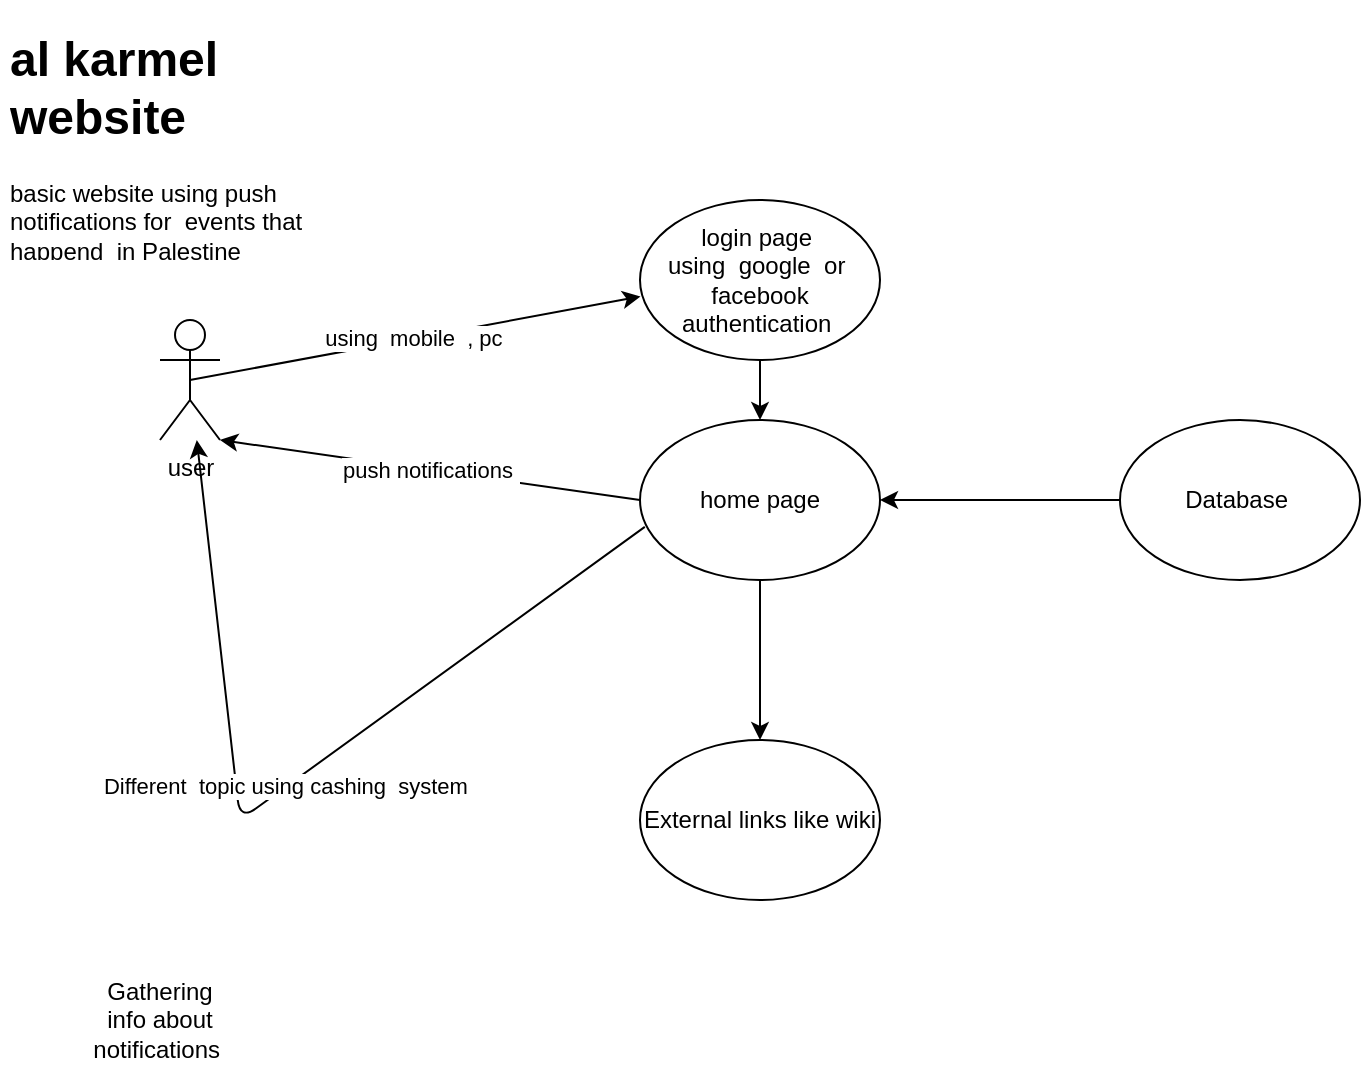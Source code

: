 <mxfile version="14.8.3" type="github">
  <diagram id="KmYJ1_ME1aB9ts054jpT" name="Page-1">
    <mxGraphModel dx="818" dy="509" grid="1" gridSize="10" guides="1" tooltips="1" connect="1" arrows="1" fold="1" page="1" pageScale="1" pageWidth="850" pageHeight="1100" math="0" shadow="0">
      <root>
        <mxCell id="0" />
        <mxCell id="1" parent="0" />
        <mxCell id="2hsHY03kByNTGnTwhIgF-1" value="user" style="shape=umlActor;verticalLabelPosition=bottom;verticalAlign=top;html=1;outlineConnect=0;" vertex="1" parent="1">
          <mxGeometry x="150" y="300" width="30" height="60" as="geometry" />
        </mxCell>
        <mxCell id="2hsHY03kByNTGnTwhIgF-2" value="using&amp;nbsp; mobile&amp;nbsp; , pc&amp;nbsp;" style="endArrow=classic;html=1;entryX=0.002;entryY=0.603;entryDx=0;entryDy=0;entryPerimeter=0;exitX=0.5;exitY=0.5;exitDx=0;exitDy=0;exitPerimeter=0;" edge="1" parent="1" source="2hsHY03kByNTGnTwhIgF-1" target="2hsHY03kByNTGnTwhIgF-4">
          <mxGeometry width="50" height="50" relative="1" as="geometry">
            <mxPoint x="400" y="400" as="sourcePoint" />
            <mxPoint x="400" y="280" as="targetPoint" />
          </mxGeometry>
        </mxCell>
        <mxCell id="2hsHY03kByNTGnTwhIgF-3" value="home page" style="ellipse;whiteSpace=wrap;html=1;" vertex="1" parent="1">
          <mxGeometry x="390" y="350" width="120" height="80" as="geometry" />
        </mxCell>
        <mxCell id="2hsHY03kByNTGnTwhIgF-4" value="login page&amp;nbsp;&lt;br&gt;using&amp;nbsp; google&amp;nbsp; or&amp;nbsp; facebook authentication&amp;nbsp;" style="ellipse;whiteSpace=wrap;html=1;" vertex="1" parent="1">
          <mxGeometry x="390" y="240" width="120" height="80" as="geometry" />
        </mxCell>
        <mxCell id="2hsHY03kByNTGnTwhIgF-5" value="" style="endArrow=classic;html=1;" edge="1" parent="1" source="2hsHY03kByNTGnTwhIgF-4" target="2hsHY03kByNTGnTwhIgF-3">
          <mxGeometry width="50" height="50" relative="1" as="geometry">
            <mxPoint x="160" y="370" as="sourcePoint" />
            <mxPoint x="200" y="330" as="targetPoint" />
          </mxGeometry>
        </mxCell>
        <mxCell id="2hsHY03kByNTGnTwhIgF-6" value="Database&amp;nbsp;" style="ellipse;whiteSpace=wrap;html=1;" vertex="1" parent="1">
          <mxGeometry x="630" y="350" width="120" height="80" as="geometry" />
        </mxCell>
        <mxCell id="2hsHY03kByNTGnTwhIgF-7" value="" style="endArrow=classic;html=1;" edge="1" parent="1" source="2hsHY03kByNTGnTwhIgF-6" target="2hsHY03kByNTGnTwhIgF-3">
          <mxGeometry width="50" height="50" relative="1" as="geometry">
            <mxPoint x="400" y="380" as="sourcePoint" />
            <mxPoint x="450" y="330" as="targetPoint" />
          </mxGeometry>
        </mxCell>
        <mxCell id="2hsHY03kByNTGnTwhIgF-8" value="push notifications&amp;nbsp;" style="endArrow=classic;html=1;exitX=0;exitY=0.5;exitDx=0;exitDy=0;" edge="1" parent="1" source="2hsHY03kByNTGnTwhIgF-3" target="2hsHY03kByNTGnTwhIgF-1">
          <mxGeometry width="50" height="50" relative="1" as="geometry">
            <mxPoint x="410" y="440" as="sourcePoint" />
            <mxPoint x="460" y="390" as="targetPoint" />
            <Array as="points">
              <mxPoint x="180" y="360" />
            </Array>
          </mxGeometry>
        </mxCell>
        <mxCell id="2hsHY03kByNTGnTwhIgF-9" value="&lt;h1&gt;al karmel website&lt;/h1&gt;&lt;p&gt;basic website using push notifications for&amp;nbsp; events that happend&amp;nbsp; in Palestine&amp;nbsp;&lt;/p&gt;" style="text;html=1;strokeColor=none;fillColor=none;spacing=5;spacingTop=-20;whiteSpace=wrap;overflow=hidden;rounded=0;" vertex="1" parent="1">
          <mxGeometry x="70" y="150" width="190" height="120" as="geometry" />
        </mxCell>
        <mxCell id="2hsHY03kByNTGnTwhIgF-10" value="External links like wiki&lt;br&gt;" style="ellipse;whiteSpace=wrap;html=1;" vertex="1" parent="1">
          <mxGeometry x="390" y="510" width="120" height="80" as="geometry" />
        </mxCell>
        <mxCell id="2hsHY03kByNTGnTwhIgF-11" value="" style="endArrow=classic;html=1;" edge="1" parent="1" source="2hsHY03kByNTGnTwhIgF-3" target="2hsHY03kByNTGnTwhIgF-10">
          <mxGeometry width="50" height="50" relative="1" as="geometry">
            <mxPoint x="400" y="460" as="sourcePoint" />
            <mxPoint x="450" y="410" as="targetPoint" />
          </mxGeometry>
        </mxCell>
        <mxCell id="2hsHY03kByNTGnTwhIgF-12" value="Different&amp;nbsp; topic using cashing&amp;nbsp; system&amp;nbsp;" style="endArrow=classic;html=1;exitX=0.02;exitY=0.668;exitDx=0;exitDy=0;exitPerimeter=0;" edge="1" parent="1" source="2hsHY03kByNTGnTwhIgF-3" target="2hsHY03kByNTGnTwhIgF-1">
          <mxGeometry width="50" height="50" relative="1" as="geometry">
            <mxPoint x="310" y="460" as="sourcePoint" />
            <mxPoint x="240" y="430" as="targetPoint" />
            <Array as="points">
              <mxPoint x="190" y="550" />
            </Array>
          </mxGeometry>
        </mxCell>
        <mxCell id="2hsHY03kByNTGnTwhIgF-13" value="Gathering info about notifications&amp;nbsp;" style="text;html=1;strokeColor=none;fillColor=none;align=center;verticalAlign=middle;whiteSpace=wrap;rounded=0;" vertex="1" parent="1">
          <mxGeometry x="130" y="640" width="40" height="20" as="geometry" />
        </mxCell>
      </root>
    </mxGraphModel>
  </diagram>
</mxfile>
